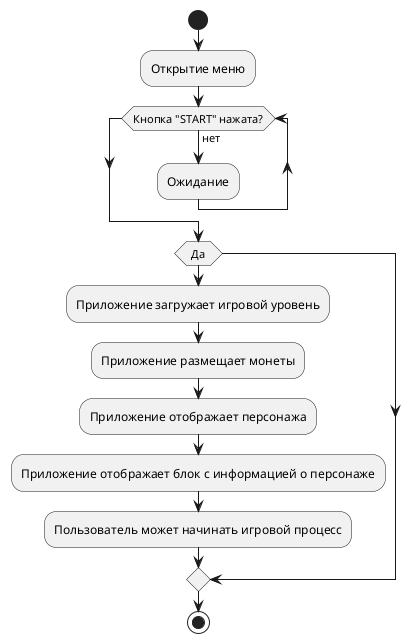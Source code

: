 @startuml

start

:Открытие меню;
  while (Кнопка "START" нажата?) is (нет)
    :Ожидание;
  endwhile

if (Да) then
:Приложение загружает игровой уровень;
:Приложение размещает монеты;
:Приложение отображает персонажа;
:Приложение отображает блок с информацией о персонаже;
:Пользователь может начинать игровой процесс;
endif

stop

@enduml